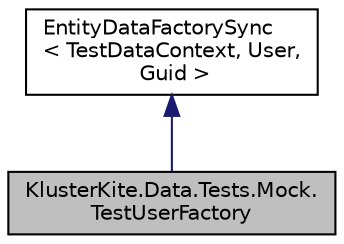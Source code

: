 digraph "KlusterKite.Data.Tests.Mock.TestUserFactory"
{
  edge [fontname="Helvetica",fontsize="10",labelfontname="Helvetica",labelfontsize="10"];
  node [fontname="Helvetica",fontsize="10",shape=record];
  Node0 [label="KlusterKite.Data.Tests.Mock.\lTestUserFactory",height=0.2,width=0.4,color="black", fillcolor="grey75", style="filled", fontcolor="black"];
  Node1 -> Node0 [dir="back",color="midnightblue",fontsize="10",style="solid",fontname="Helvetica"];
  Node1 [label="EntityDataFactorySync\l\< TestDataContext, User,\l Guid \>",height=0.2,width=0.4,color="black", fillcolor="white", style="filled",URL="$class_kluster_kite_1_1_data_1_1_e_f_1_1_entity_data_factory_sync.html"];
}
